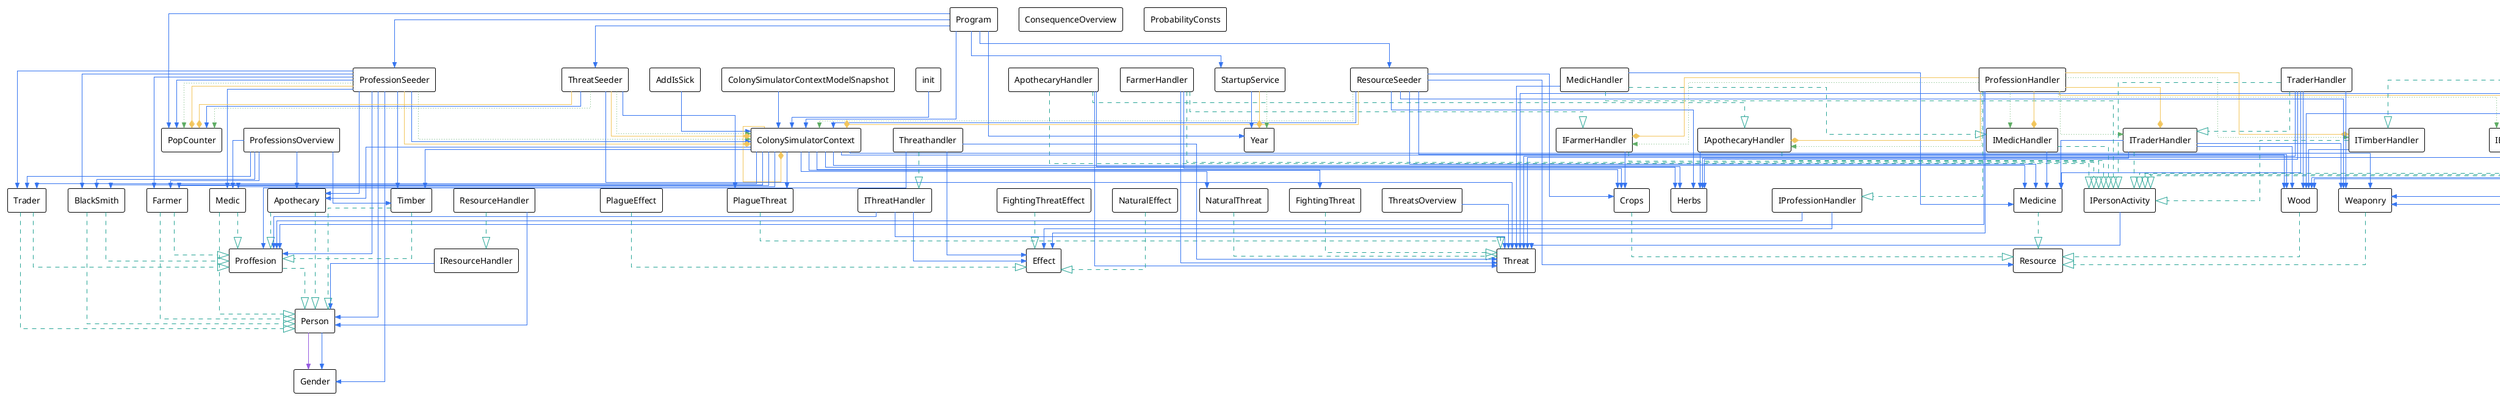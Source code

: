 @startuml

!theme plain
top to bottom direction
skinparam linetype ortho

rectangle AddIsSick
rectangle Apothecary
rectangle ApothecaryHandler
rectangle BlackSmith
rectangle BlackSmithHandler
rectangle ColonySimulatorContext
rectangle ColonySimulatorContextModelSnapshot
rectangle ConsequenceOverview
rectangle Crops
rectangle Effect
rectangle Farmer
rectangle FarmerHandler
rectangle FightingThreat
rectangle FightingThreatEffect
rectangle Gender
rectangle Herbs
rectangle IApothecaryHandler
rectangle IBlackSmithHandler
rectangle IFarmerHandler
rectangle IMedicHandler
rectangle IPersonActivity
rectangle IProfessionHandler
rectangle IResourceHandler
rectangle IThreatHandler
rectangle ITimberHandler
rectangle ITraderHandler
rectangle Medic
rectangle MedicHandler
rectangle Medicine
rectangle NaturalEffect
rectangle NaturalThreat
rectangle Person
rectangle PlagueEffect
rectangle PlagueThreat
rectangle PopCounter
rectangle ProbabilityConsts
rectangle ProfessionHandler
rectangle ProfessionSeeder
rectangle ProfessionsOverview
rectangle Proffesion
rectangle Program
rectangle Resource
rectangle ResourceHandler
rectangle ResourceSeeder
rectangle StartupService
rectangle Threat
rectangle ThreatSeeder
rectangle Threathandler
rectangle ThreatsOverview
rectangle Timber
rectangle TimberHandler
rectangle Trader
rectangle TraderHandler
rectangle Weaponry
rectangle Wood
rectangle Year
rectangle init

AddIsSick                            -[#3574f0,plain]->>  ColonySimulatorContext              
Apothecary                           -[#24a394,dashed]-^  Person                              
Apothecary                           -[#24a394,dashed]-^  Proffesion                          
ApothecaryHandler                    -[#3574f0,plain]->>  Herbs                               
ApothecaryHandler                    -[#24a394,dashed]-^  IApothecaryHandler                  
ApothecaryHandler                    -[#24a394,dashed]-^  IPersonActivity                     
ApothecaryHandler                    -[#3574f0,plain]->>  Threat                              
BlackSmith                           -[#24a394,dashed]-^  Person                              
BlackSmith                           -[#24a394,dashed]-^  Proffesion                          
BlackSmithHandler                    -[#24a394,dashed]-^  IBlackSmithHandler                  
BlackSmithHandler                    -[#24a394,dashed]-^  IPersonActivity                     
BlackSmithHandler                    -[#3574f0,plain]->>  Threat                              
BlackSmithHandler                    -[#3574f0,plain]->>  Weaponry                            
BlackSmithHandler                    -[#3574f0,plain]->>  Wood                                
ColonySimulatorContext               -[#3574f0,plain]->>  Apothecary                          
ColonySimulatorContext               -[#3574f0,plain]->>  BlackSmith                          
ColonySimulatorContext               -[#f2c55c,plain]-*  ColonySimulatorContext              
ColonySimulatorContext               -[#3574f0,plain]->>  Crops                               
ColonySimulatorContext               -[#3574f0,plain]->>  Farmer                              
ColonySimulatorContext               -[#3574f0,plain]->>  FightingThreat                      
ColonySimulatorContext               -[#3574f0,plain]->>  Herbs                               
ColonySimulatorContext               -[#3574f0,plain]->>  Medic                               
ColonySimulatorContext               -[#3574f0,plain]->>  Medicine                            
ColonySimulatorContext               -[#3574f0,plain]->>  NaturalThreat                       
ColonySimulatorContext               -[#3574f0,plain]->>  PlagueThreat                        
ColonySimulatorContext               -[#3574f0,plain]->>  Timber                              
ColonySimulatorContext               -[#3574f0,plain]->>  Trader                              
ColonySimulatorContext               -[#3574f0,plain]->>  Weaponry                            
ColonySimulatorContext               -[#3574f0,plain]->>  Wood                                
ColonySimulatorContextModelSnapshot  -[#3574f0,plain]->>  ColonySimulatorContext              
Crops                                -[#24a394,dashed]-^  Resource                            
Farmer                               -[#24a394,dashed]-^  Person                              
Farmer                               -[#24a394,dashed]-^  Proffesion                          
FarmerHandler                        -[#3574f0,plain]->>  Crops                               
FarmerHandler                        -[#24a394,dashed]-^  IFarmerHandler                      
FarmerHandler                        -[#24a394,dashed]-^  IPersonActivity                     
FarmerHandler                        -[#3574f0,plain]->>  Threat                              
FightingThreat                       -[#24a394,dashed]-^  Threat                              
FightingThreatEffect                 -[#24a394,dashed]-^  Effect                              
IApothecaryHandler                   -[#3574f0,plain]->>  Herbs                               
IApothecaryHandler                   -[#24a394,dashed]-^  IPersonActivity                     
IBlackSmithHandler                   -[#24a394,dashed]-^  IPersonActivity                     
IBlackSmithHandler                   -[#3574f0,plain]->>  Weaponry                            
IBlackSmithHandler                   -[#3574f0,plain]->>  Wood                                
IFarmerHandler                       -[#3574f0,plain]->>  Crops                               
IFarmerHandler                       -[#24a394,dashed]-^  IPersonActivity                     
IMedicHandler                        -[#24a394,dashed]-^  IPersonActivity                     
IMedicHandler                        -[#3574f0,plain]->>  Medicine                            
IPersonActivity                      -[#3574f0,plain]->>  Threat                              
IProfessionHandler                   -[#3574f0,plain]->>  Effect                              
IProfessionHandler                   -[#3574f0,plain]->>  Proffesion                          
IResourceHandler                     -[#3574f0,plain]->>  Person                              
IThreatHandler                       -[#3574f0,plain]->>  Effect                              
IThreatHandler                       -[#3574f0,plain]->>  Proffesion                          
IThreatHandler                       -[#3574f0,plain]->>  Threat                              
ITimberHandler                       -[#24a394,dashed]-^  IPersonActivity                     
ITimberHandler                       -[#3574f0,plain]->>  Wood                                
ITraderHandler                       -[#3574f0,plain]->>  Herbs                               
ITraderHandler                       -[#24a394,dashed]-^  IPersonActivity                     
ITraderHandler                       -[#3574f0,plain]->>  Medicine                            
ITraderHandler                       -[#3574f0,plain]->>  Weaponry                            
ITraderHandler                       -[#3574f0,plain]->>  Wood                                
Medic                                -[#24a394,dashed]-^  Person                              
Medic                                -[#24a394,dashed]-^  Proffesion                          
MedicHandler                         -[#24a394,dashed]-^  IMedicHandler                       
MedicHandler                         -[#24a394,dashed]-^  IPersonActivity                     
MedicHandler                         -[#3574f0,plain]->>  Medicine                            
MedicHandler                         -[#3574f0,plain]->>  Threat                              
Medicine                             -[#24a394,dashed]-^  Resource                            
NaturalEffect                        -[#24a394,dashed]-^  Effect                              
NaturalThreat                        -[#24a394,dashed]-^  Threat                              
Person                               -[#955ae0,plain]->>  Gender                              
Person                               -[#3574f0,plain]->>  Gender                              
PlagueEffect                         -[#24a394,dashed]-^  Effect                              
PlagueThreat                         -[#24a394,dashed]-^  Threat                              
ProfessionHandler                    -[#3574f0,plain]->>  Effect                              
ProfessionHandler                    -[#f2c55c,plain]-*  IApothecaryHandler                  
ProfessionHandler                    -[#5fad65,dotted]->>  IApothecaryHandler                  
ProfessionHandler                    -[#f2c55c,plain]-*  IBlackSmithHandler                  
ProfessionHandler                    -[#5fad65,dotted]->>  IBlackSmithHandler                  
ProfessionHandler                    -[#f2c55c,plain]-*  IFarmerHandler                      
ProfessionHandler                    -[#5fad65,dotted]->>  IFarmerHandler                      
ProfessionHandler                    -[#5fad65,dotted]->>  IMedicHandler                       
ProfessionHandler                    -[#f2c55c,plain]-*  IMedicHandler                       
ProfessionHandler                    -[#24a394,dashed]-^  IProfessionHandler                  
ProfessionHandler                    -[#f2c55c,plain]-*  ITimberHandler                      
ProfessionHandler                    -[#5fad65,dotted]->>  ITimberHandler                      
ProfessionHandler                    -[#5fad65,dotted]->>  ITraderHandler                      
ProfessionHandler                    -[#f2c55c,plain]-*  ITraderHandler                      
ProfessionHandler                    -[#3574f0,plain]->>  Proffesion                          
ProfessionSeeder                     -[#3574f0,plain]->>  Apothecary                          
ProfessionSeeder                     -[#3574f0,plain]->>  BlackSmith                          
ProfessionSeeder                     -[#5fad65,dotted]->>  ColonySimulatorContext              
ProfessionSeeder                     -[#3574f0,plain]->>  ColonySimulatorContext              
ProfessionSeeder                     -[#f2c55c,plain]-*  ColonySimulatorContext              
ProfessionSeeder                     -[#3574f0,plain]->>  Farmer                              
ProfessionSeeder                     -[#3574f0,plain]->>  Gender                              
ProfessionSeeder                     -[#3574f0,plain]->>  Medic                               
ProfessionSeeder                     -[#3574f0,plain]->>  Person                              
ProfessionSeeder                     -[#3574f0,plain]->>  PopCounter                          
ProfessionSeeder                     -[#5fad65,dotted]->>  PopCounter                          
ProfessionSeeder                     -[#f2c55c,plain]-*  PopCounter                          
ProfessionSeeder                     -[#3574f0,plain]->>  Proffesion                          
ProfessionSeeder                     -[#3574f0,plain]->>  Timber                              
ProfessionSeeder                     -[#3574f0,plain]->>  Trader                              
ProfessionsOverview                  -[#3574f0,plain]->>  Apothecary                          
ProfessionsOverview                  -[#3574f0,plain]->>  BlackSmith                          
ProfessionsOverview                  -[#3574f0,plain]->>  Farmer                              
ProfessionsOverview                  -[#3574f0,plain]->>  Medic                               
ProfessionsOverview                  -[#3574f0,plain]->>  Timber                              
ProfessionsOverview                  -[#3574f0,plain]->>  Trader                              
Proffesion                           -[#24a394,dashed]-^  Person                              
Program                              -[#3574f0,plain]->>  ColonySimulatorContext              
Program                              -[#3574f0,plain]->>  PopCounter                          
Program                              -[#3574f0,plain]->>  ProfessionSeeder                    
Program                              -[#3574f0,plain]->>  ResourceSeeder                      
Program                              -[#3574f0,plain]->>  StartupService                      
Program                              -[#3574f0,plain]->>  ThreatSeeder                        
Program                              -[#3574f0,plain]->>  Year                                
ResourceHandler                      -[#24a394,dashed]-^  IResourceHandler                    
ResourceHandler                      -[#3574f0,plain]->>  Person                              
ResourceSeeder                       -[#5fad65,dotted]->>  ColonySimulatorContext              
ResourceSeeder                       -[#3574f0,plain]->>  ColonySimulatorContext              
ResourceSeeder                       -[#f2c55c,plain]-*  ColonySimulatorContext              
ResourceSeeder                       -[#3574f0,plain]->>  Crops                               
ResourceSeeder                       -[#3574f0,plain]->>  Herbs                               
ResourceSeeder                       -[#3574f0,plain]->>  Medicine                            
ResourceSeeder                       -[#3574f0,plain]->>  Resource                            
ResourceSeeder                       -[#3574f0,plain]->>  Weaponry                            
ResourceSeeder                       -[#3574f0,plain]->>  Wood                                
StartupService                       -[#3574f0,plain]->>  Year                                
StartupService                       -[#f2c55c,plain]-*  Year                                
StartupService                       -[#5fad65,dotted]->>  Year                                
ThreatSeeder                         -[#5fad65,dotted]->>  ColonySimulatorContext              
ThreatSeeder                         -[#f2c55c,plain]-*  ColonySimulatorContext              
ThreatSeeder                         -[#3574f0,plain]->>  PlagueThreat                        
ThreatSeeder                         -[#f2c55c,plain]-*  PopCounter                          
ThreatSeeder                         -[#3574f0,plain]->>  PopCounter                          
ThreatSeeder                         -[#5fad65,dotted]->>  PopCounter                          
ThreatSeeder                         -[#3574f0,plain]->>  Threat                              
Threathandler                        -[#3574f0,plain]->>  Effect                              
Threathandler                        -[#24a394,dashed]-^  IThreatHandler                      
Threathandler                        -[#3574f0,plain]->>  Proffesion                          
Threathandler                        -[#3574f0,plain]->>  Threat                              
ThreatsOverview                      -[#3574f0,plain]->>  Threat                              
Timber                               -[#24a394,dashed]-^  Person                              
Timber                               -[#24a394,dashed]-^  Proffesion                          
TimberHandler                        -[#24a394,dashed]-^  IPersonActivity                     
TimberHandler                        -[#24a394,dashed]-^  ITimberHandler                      
TimberHandler                        -[#3574f0,plain]->>  Threat                              
TimberHandler                        -[#3574f0,plain]->>  Wood                                
Trader                               -[#24a394,dashed]-^  Person                              
Trader                               -[#24a394,dashed]-^  Proffesion                          
TraderHandler                        -[#3574f0,plain]->>  Herbs                               
TraderHandler                        -[#24a394,dashed]-^  IPersonActivity                     
TraderHandler                        -[#24a394,dashed]-^  ITraderHandler                      
TraderHandler                        -[#3574f0,plain]->>  Medicine                            
TraderHandler                        -[#3574f0,plain]->>  Threat                              
TraderHandler                        -[#3574f0,plain]->>  Weaponry                            
TraderHandler                        -[#3574f0,plain]->>  Wood                                
Weaponry                             -[#24a394,dashed]-^  Resource                            
Wood                                 -[#24a394,dashed]-^  Resource                            
init                                 -[#3574f0,plain]->>  ColonySimulatorContext              
@enduml
